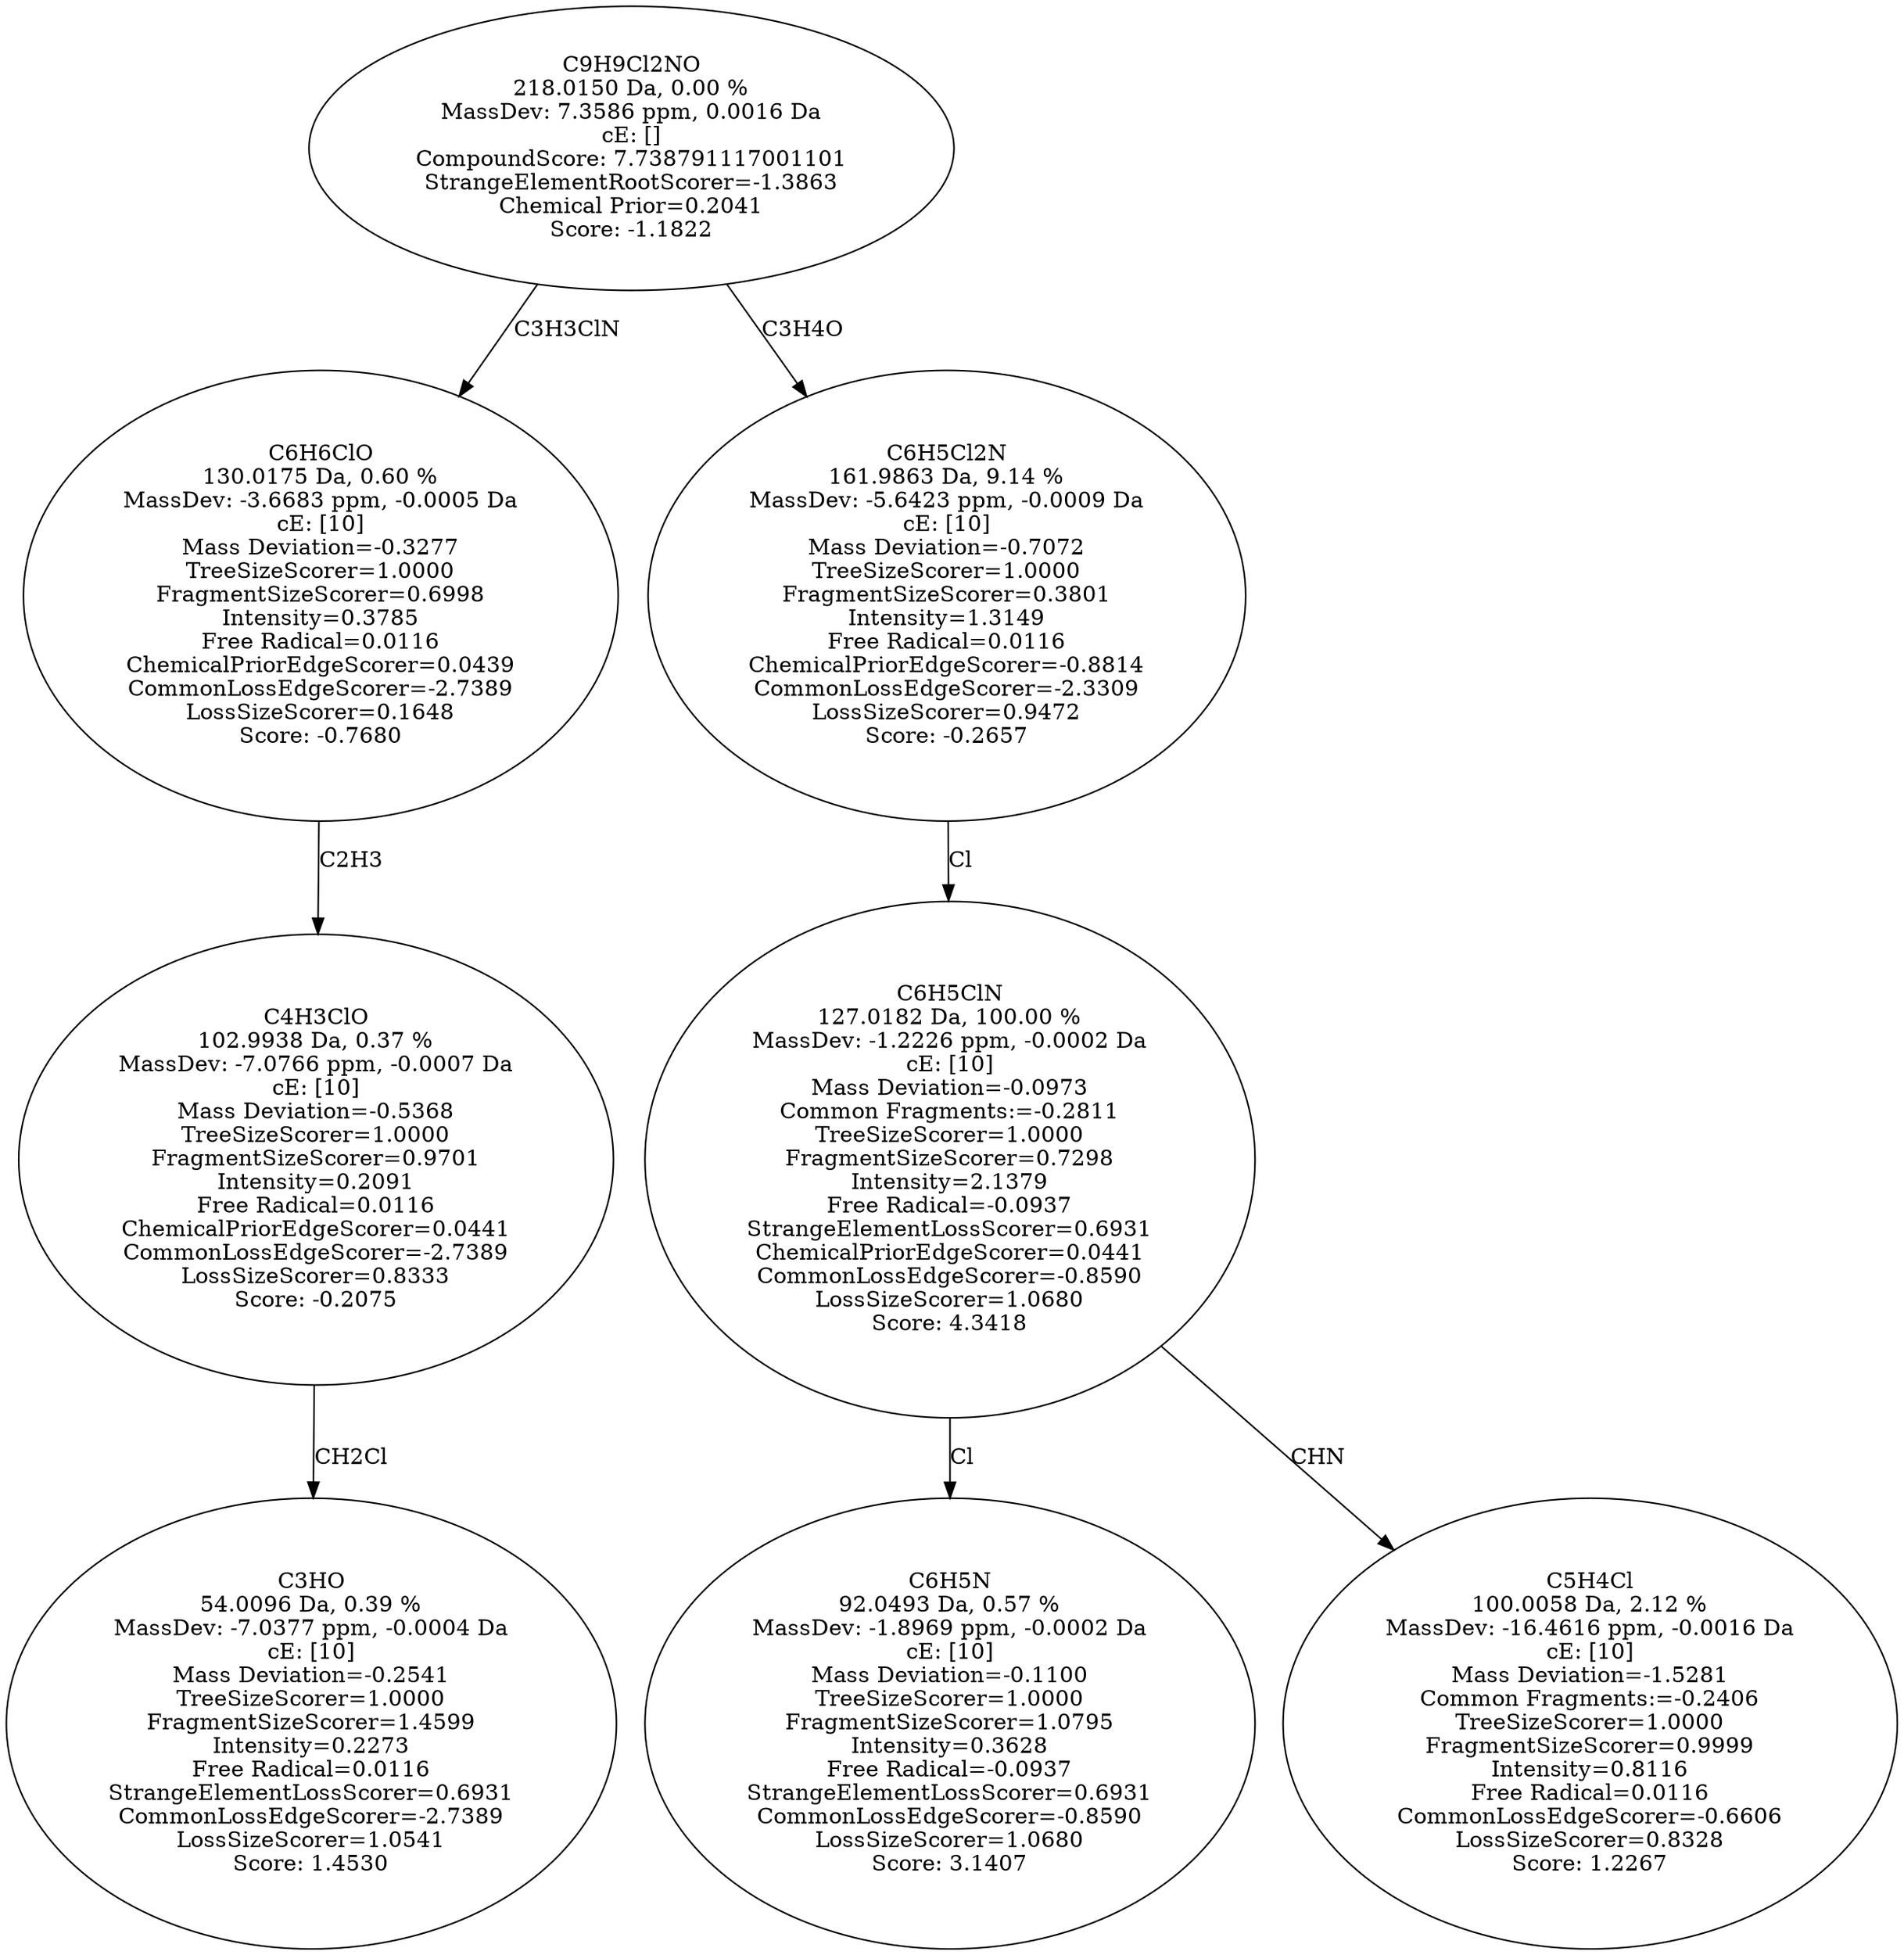 strict digraph {
v1 [label="C3HO\n54.0096 Da, 0.39 %\nMassDev: -7.0377 ppm, -0.0004 Da\ncE: [10]\nMass Deviation=-0.2541\nTreeSizeScorer=1.0000\nFragmentSizeScorer=1.4599\nIntensity=0.2273\nFree Radical=0.0116\nStrangeElementLossScorer=0.6931\nCommonLossEdgeScorer=-2.7389\nLossSizeScorer=1.0541\nScore: 1.4530"];
v2 [label="C4H3ClO\n102.9938 Da, 0.37 %\nMassDev: -7.0766 ppm, -0.0007 Da\ncE: [10]\nMass Deviation=-0.5368\nTreeSizeScorer=1.0000\nFragmentSizeScorer=0.9701\nIntensity=0.2091\nFree Radical=0.0116\nChemicalPriorEdgeScorer=0.0441\nCommonLossEdgeScorer=-2.7389\nLossSizeScorer=0.8333\nScore: -0.2075"];
v3 [label="C6H6ClO\n130.0175 Da, 0.60 %\nMassDev: -3.6683 ppm, -0.0005 Da\ncE: [10]\nMass Deviation=-0.3277\nTreeSizeScorer=1.0000\nFragmentSizeScorer=0.6998\nIntensity=0.3785\nFree Radical=0.0116\nChemicalPriorEdgeScorer=0.0439\nCommonLossEdgeScorer=-2.7389\nLossSizeScorer=0.1648\nScore: -0.7680"];
v4 [label="C6H5N\n92.0493 Da, 0.57 %\nMassDev: -1.8969 ppm, -0.0002 Da\ncE: [10]\nMass Deviation=-0.1100\nTreeSizeScorer=1.0000\nFragmentSizeScorer=1.0795\nIntensity=0.3628\nFree Radical=-0.0937\nStrangeElementLossScorer=0.6931\nCommonLossEdgeScorer=-0.8590\nLossSizeScorer=1.0680\nScore: 3.1407"];
v5 [label="C5H4Cl\n100.0058 Da, 2.12 %\nMassDev: -16.4616 ppm, -0.0016 Da\ncE: [10]\nMass Deviation=-1.5281\nCommon Fragments:=-0.2406\nTreeSizeScorer=1.0000\nFragmentSizeScorer=0.9999\nIntensity=0.8116\nFree Radical=0.0116\nCommonLossEdgeScorer=-0.6606\nLossSizeScorer=0.8328\nScore: 1.2267"];
v6 [label="C6H5ClN\n127.0182 Da, 100.00 %\nMassDev: -1.2226 ppm, -0.0002 Da\ncE: [10]\nMass Deviation=-0.0973\nCommon Fragments:=-0.2811\nTreeSizeScorer=1.0000\nFragmentSizeScorer=0.7298\nIntensity=2.1379\nFree Radical=-0.0937\nStrangeElementLossScorer=0.6931\nChemicalPriorEdgeScorer=0.0441\nCommonLossEdgeScorer=-0.8590\nLossSizeScorer=1.0680\nScore: 4.3418"];
v7 [label="C6H5Cl2N\n161.9863 Da, 9.14 %\nMassDev: -5.6423 ppm, -0.0009 Da\ncE: [10]\nMass Deviation=-0.7072\nTreeSizeScorer=1.0000\nFragmentSizeScorer=0.3801\nIntensity=1.3149\nFree Radical=0.0116\nChemicalPriorEdgeScorer=-0.8814\nCommonLossEdgeScorer=-2.3309\nLossSizeScorer=0.9472\nScore: -0.2657"];
v8 [label="C9H9Cl2NO\n218.0150 Da, 0.00 %\nMassDev: 7.3586 ppm, 0.0016 Da\ncE: []\nCompoundScore: 7.738791117001101\nStrangeElementRootScorer=-1.3863\nChemical Prior=0.2041\nScore: -1.1822"];
v2 -> v1 [label="CH2Cl"];
v3 -> v2 [label="C2H3"];
v8 -> v3 [label="C3H3ClN"];
v6 -> v4 [label="Cl"];
v6 -> v5 [label="CHN"];
v7 -> v6 [label="Cl"];
v8 -> v7 [label="C3H4O"];
}